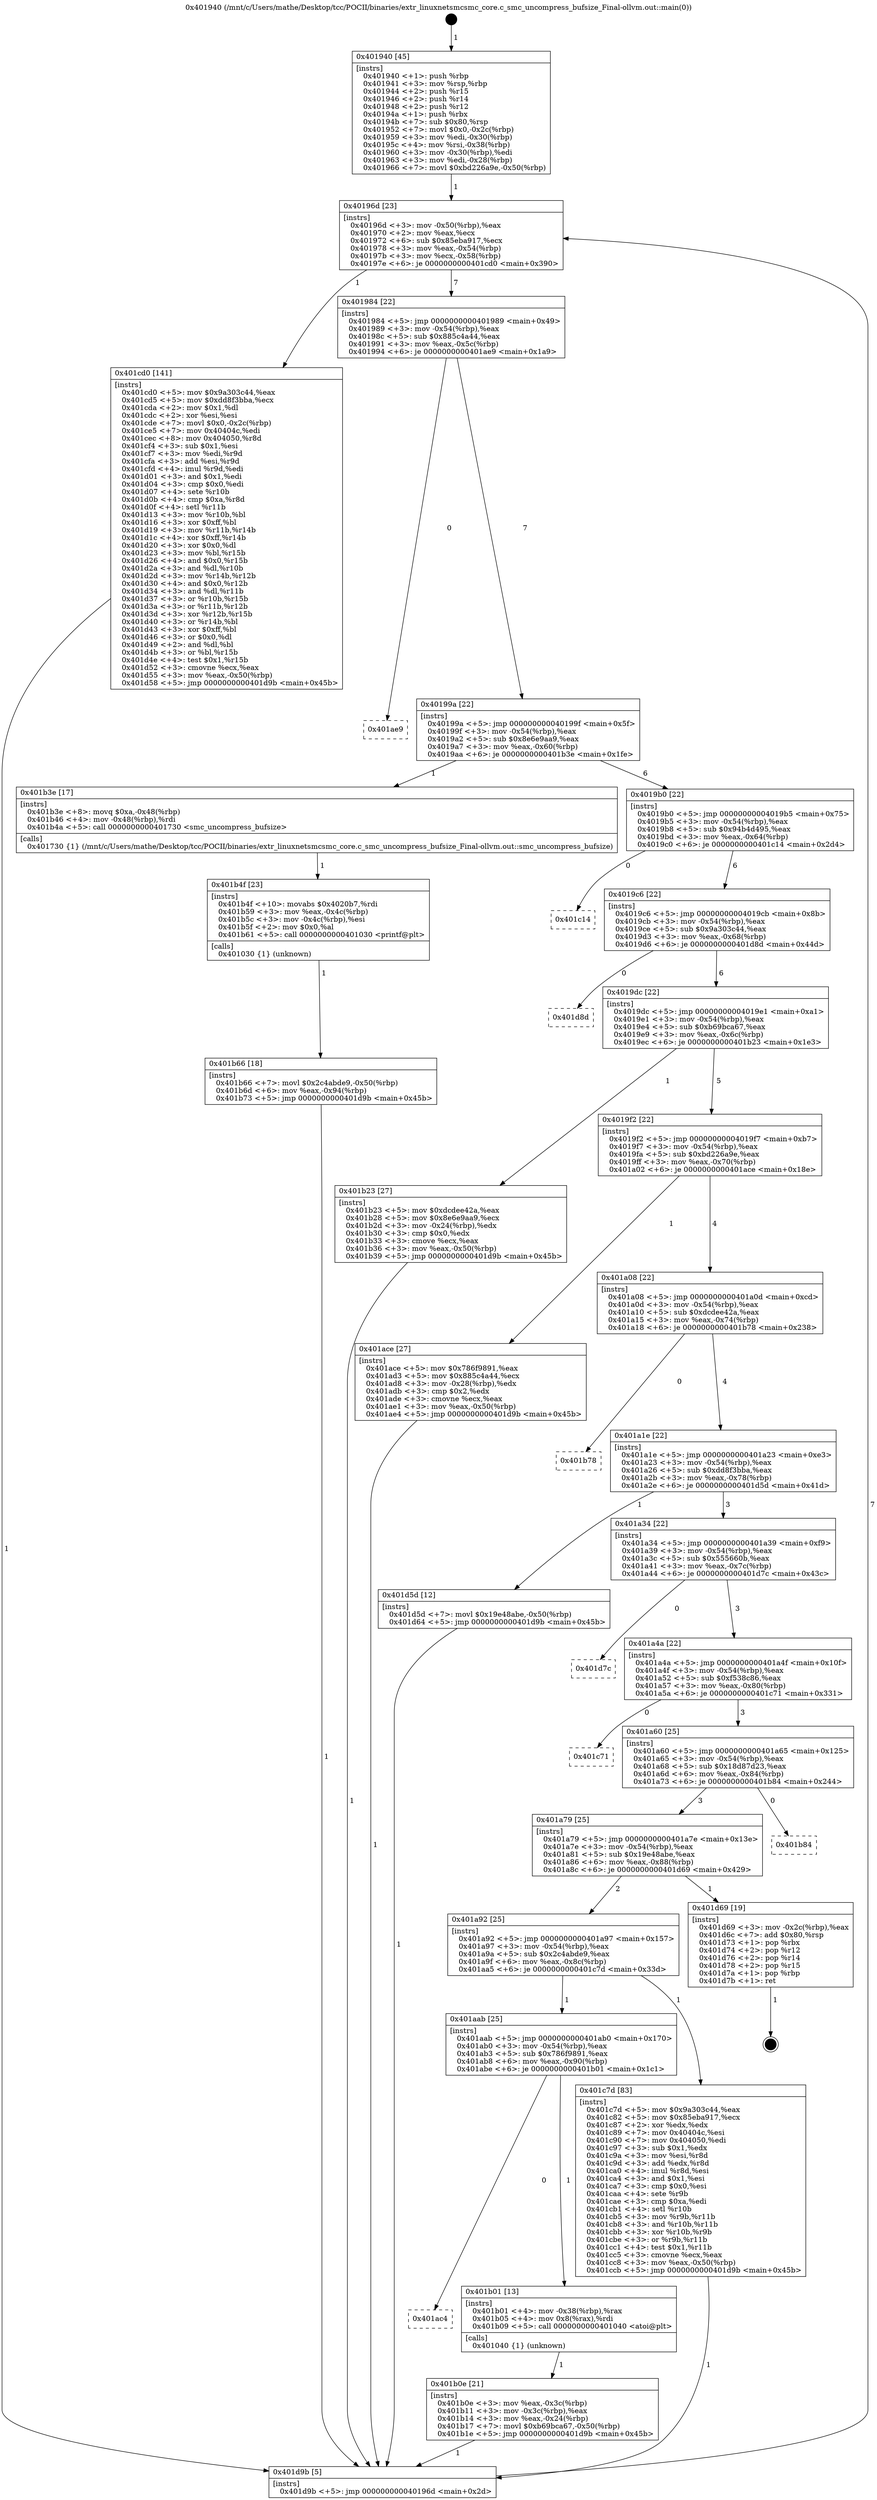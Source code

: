 digraph "0x401940" {
  label = "0x401940 (/mnt/c/Users/mathe/Desktop/tcc/POCII/binaries/extr_linuxnetsmcsmc_core.c_smc_uncompress_bufsize_Final-ollvm.out::main(0))"
  labelloc = "t"
  node[shape=record]

  Entry [label="",width=0.3,height=0.3,shape=circle,fillcolor=black,style=filled]
  "0x40196d" [label="{
     0x40196d [23]\l
     | [instrs]\l
     &nbsp;&nbsp;0x40196d \<+3\>: mov -0x50(%rbp),%eax\l
     &nbsp;&nbsp;0x401970 \<+2\>: mov %eax,%ecx\l
     &nbsp;&nbsp;0x401972 \<+6\>: sub $0x85eba917,%ecx\l
     &nbsp;&nbsp;0x401978 \<+3\>: mov %eax,-0x54(%rbp)\l
     &nbsp;&nbsp;0x40197b \<+3\>: mov %ecx,-0x58(%rbp)\l
     &nbsp;&nbsp;0x40197e \<+6\>: je 0000000000401cd0 \<main+0x390\>\l
  }"]
  "0x401cd0" [label="{
     0x401cd0 [141]\l
     | [instrs]\l
     &nbsp;&nbsp;0x401cd0 \<+5\>: mov $0x9a303c44,%eax\l
     &nbsp;&nbsp;0x401cd5 \<+5\>: mov $0xdd8f3bba,%ecx\l
     &nbsp;&nbsp;0x401cda \<+2\>: mov $0x1,%dl\l
     &nbsp;&nbsp;0x401cdc \<+2\>: xor %esi,%esi\l
     &nbsp;&nbsp;0x401cde \<+7\>: movl $0x0,-0x2c(%rbp)\l
     &nbsp;&nbsp;0x401ce5 \<+7\>: mov 0x40404c,%edi\l
     &nbsp;&nbsp;0x401cec \<+8\>: mov 0x404050,%r8d\l
     &nbsp;&nbsp;0x401cf4 \<+3\>: sub $0x1,%esi\l
     &nbsp;&nbsp;0x401cf7 \<+3\>: mov %edi,%r9d\l
     &nbsp;&nbsp;0x401cfa \<+3\>: add %esi,%r9d\l
     &nbsp;&nbsp;0x401cfd \<+4\>: imul %r9d,%edi\l
     &nbsp;&nbsp;0x401d01 \<+3\>: and $0x1,%edi\l
     &nbsp;&nbsp;0x401d04 \<+3\>: cmp $0x0,%edi\l
     &nbsp;&nbsp;0x401d07 \<+4\>: sete %r10b\l
     &nbsp;&nbsp;0x401d0b \<+4\>: cmp $0xa,%r8d\l
     &nbsp;&nbsp;0x401d0f \<+4\>: setl %r11b\l
     &nbsp;&nbsp;0x401d13 \<+3\>: mov %r10b,%bl\l
     &nbsp;&nbsp;0x401d16 \<+3\>: xor $0xff,%bl\l
     &nbsp;&nbsp;0x401d19 \<+3\>: mov %r11b,%r14b\l
     &nbsp;&nbsp;0x401d1c \<+4\>: xor $0xff,%r14b\l
     &nbsp;&nbsp;0x401d20 \<+3\>: xor $0x0,%dl\l
     &nbsp;&nbsp;0x401d23 \<+3\>: mov %bl,%r15b\l
     &nbsp;&nbsp;0x401d26 \<+4\>: and $0x0,%r15b\l
     &nbsp;&nbsp;0x401d2a \<+3\>: and %dl,%r10b\l
     &nbsp;&nbsp;0x401d2d \<+3\>: mov %r14b,%r12b\l
     &nbsp;&nbsp;0x401d30 \<+4\>: and $0x0,%r12b\l
     &nbsp;&nbsp;0x401d34 \<+3\>: and %dl,%r11b\l
     &nbsp;&nbsp;0x401d37 \<+3\>: or %r10b,%r15b\l
     &nbsp;&nbsp;0x401d3a \<+3\>: or %r11b,%r12b\l
     &nbsp;&nbsp;0x401d3d \<+3\>: xor %r12b,%r15b\l
     &nbsp;&nbsp;0x401d40 \<+3\>: or %r14b,%bl\l
     &nbsp;&nbsp;0x401d43 \<+3\>: xor $0xff,%bl\l
     &nbsp;&nbsp;0x401d46 \<+3\>: or $0x0,%dl\l
     &nbsp;&nbsp;0x401d49 \<+2\>: and %dl,%bl\l
     &nbsp;&nbsp;0x401d4b \<+3\>: or %bl,%r15b\l
     &nbsp;&nbsp;0x401d4e \<+4\>: test $0x1,%r15b\l
     &nbsp;&nbsp;0x401d52 \<+3\>: cmovne %ecx,%eax\l
     &nbsp;&nbsp;0x401d55 \<+3\>: mov %eax,-0x50(%rbp)\l
     &nbsp;&nbsp;0x401d58 \<+5\>: jmp 0000000000401d9b \<main+0x45b\>\l
  }"]
  "0x401984" [label="{
     0x401984 [22]\l
     | [instrs]\l
     &nbsp;&nbsp;0x401984 \<+5\>: jmp 0000000000401989 \<main+0x49\>\l
     &nbsp;&nbsp;0x401989 \<+3\>: mov -0x54(%rbp),%eax\l
     &nbsp;&nbsp;0x40198c \<+5\>: sub $0x885c4a44,%eax\l
     &nbsp;&nbsp;0x401991 \<+3\>: mov %eax,-0x5c(%rbp)\l
     &nbsp;&nbsp;0x401994 \<+6\>: je 0000000000401ae9 \<main+0x1a9\>\l
  }"]
  Exit [label="",width=0.3,height=0.3,shape=circle,fillcolor=black,style=filled,peripheries=2]
  "0x401ae9" [label="{
     0x401ae9\l
  }", style=dashed]
  "0x40199a" [label="{
     0x40199a [22]\l
     | [instrs]\l
     &nbsp;&nbsp;0x40199a \<+5\>: jmp 000000000040199f \<main+0x5f\>\l
     &nbsp;&nbsp;0x40199f \<+3\>: mov -0x54(%rbp),%eax\l
     &nbsp;&nbsp;0x4019a2 \<+5\>: sub $0x8e6e9aa9,%eax\l
     &nbsp;&nbsp;0x4019a7 \<+3\>: mov %eax,-0x60(%rbp)\l
     &nbsp;&nbsp;0x4019aa \<+6\>: je 0000000000401b3e \<main+0x1fe\>\l
  }"]
  "0x401b66" [label="{
     0x401b66 [18]\l
     | [instrs]\l
     &nbsp;&nbsp;0x401b66 \<+7\>: movl $0x2c4abde9,-0x50(%rbp)\l
     &nbsp;&nbsp;0x401b6d \<+6\>: mov %eax,-0x94(%rbp)\l
     &nbsp;&nbsp;0x401b73 \<+5\>: jmp 0000000000401d9b \<main+0x45b\>\l
  }"]
  "0x401b3e" [label="{
     0x401b3e [17]\l
     | [instrs]\l
     &nbsp;&nbsp;0x401b3e \<+8\>: movq $0xa,-0x48(%rbp)\l
     &nbsp;&nbsp;0x401b46 \<+4\>: mov -0x48(%rbp),%rdi\l
     &nbsp;&nbsp;0x401b4a \<+5\>: call 0000000000401730 \<smc_uncompress_bufsize\>\l
     | [calls]\l
     &nbsp;&nbsp;0x401730 \{1\} (/mnt/c/Users/mathe/Desktop/tcc/POCII/binaries/extr_linuxnetsmcsmc_core.c_smc_uncompress_bufsize_Final-ollvm.out::smc_uncompress_bufsize)\l
  }"]
  "0x4019b0" [label="{
     0x4019b0 [22]\l
     | [instrs]\l
     &nbsp;&nbsp;0x4019b0 \<+5\>: jmp 00000000004019b5 \<main+0x75\>\l
     &nbsp;&nbsp;0x4019b5 \<+3\>: mov -0x54(%rbp),%eax\l
     &nbsp;&nbsp;0x4019b8 \<+5\>: sub $0x94b4d495,%eax\l
     &nbsp;&nbsp;0x4019bd \<+3\>: mov %eax,-0x64(%rbp)\l
     &nbsp;&nbsp;0x4019c0 \<+6\>: je 0000000000401c14 \<main+0x2d4\>\l
  }"]
  "0x401b4f" [label="{
     0x401b4f [23]\l
     | [instrs]\l
     &nbsp;&nbsp;0x401b4f \<+10\>: movabs $0x4020b7,%rdi\l
     &nbsp;&nbsp;0x401b59 \<+3\>: mov %eax,-0x4c(%rbp)\l
     &nbsp;&nbsp;0x401b5c \<+3\>: mov -0x4c(%rbp),%esi\l
     &nbsp;&nbsp;0x401b5f \<+2\>: mov $0x0,%al\l
     &nbsp;&nbsp;0x401b61 \<+5\>: call 0000000000401030 \<printf@plt\>\l
     | [calls]\l
     &nbsp;&nbsp;0x401030 \{1\} (unknown)\l
  }"]
  "0x401c14" [label="{
     0x401c14\l
  }", style=dashed]
  "0x4019c6" [label="{
     0x4019c6 [22]\l
     | [instrs]\l
     &nbsp;&nbsp;0x4019c6 \<+5\>: jmp 00000000004019cb \<main+0x8b\>\l
     &nbsp;&nbsp;0x4019cb \<+3\>: mov -0x54(%rbp),%eax\l
     &nbsp;&nbsp;0x4019ce \<+5\>: sub $0x9a303c44,%eax\l
     &nbsp;&nbsp;0x4019d3 \<+3\>: mov %eax,-0x68(%rbp)\l
     &nbsp;&nbsp;0x4019d6 \<+6\>: je 0000000000401d8d \<main+0x44d\>\l
  }"]
  "0x401b0e" [label="{
     0x401b0e [21]\l
     | [instrs]\l
     &nbsp;&nbsp;0x401b0e \<+3\>: mov %eax,-0x3c(%rbp)\l
     &nbsp;&nbsp;0x401b11 \<+3\>: mov -0x3c(%rbp),%eax\l
     &nbsp;&nbsp;0x401b14 \<+3\>: mov %eax,-0x24(%rbp)\l
     &nbsp;&nbsp;0x401b17 \<+7\>: movl $0xb69bca67,-0x50(%rbp)\l
     &nbsp;&nbsp;0x401b1e \<+5\>: jmp 0000000000401d9b \<main+0x45b\>\l
  }"]
  "0x401d8d" [label="{
     0x401d8d\l
  }", style=dashed]
  "0x4019dc" [label="{
     0x4019dc [22]\l
     | [instrs]\l
     &nbsp;&nbsp;0x4019dc \<+5\>: jmp 00000000004019e1 \<main+0xa1\>\l
     &nbsp;&nbsp;0x4019e1 \<+3\>: mov -0x54(%rbp),%eax\l
     &nbsp;&nbsp;0x4019e4 \<+5\>: sub $0xb69bca67,%eax\l
     &nbsp;&nbsp;0x4019e9 \<+3\>: mov %eax,-0x6c(%rbp)\l
     &nbsp;&nbsp;0x4019ec \<+6\>: je 0000000000401b23 \<main+0x1e3\>\l
  }"]
  "0x401ac4" [label="{
     0x401ac4\l
  }", style=dashed]
  "0x401b23" [label="{
     0x401b23 [27]\l
     | [instrs]\l
     &nbsp;&nbsp;0x401b23 \<+5\>: mov $0xdcdee42a,%eax\l
     &nbsp;&nbsp;0x401b28 \<+5\>: mov $0x8e6e9aa9,%ecx\l
     &nbsp;&nbsp;0x401b2d \<+3\>: mov -0x24(%rbp),%edx\l
     &nbsp;&nbsp;0x401b30 \<+3\>: cmp $0x0,%edx\l
     &nbsp;&nbsp;0x401b33 \<+3\>: cmove %ecx,%eax\l
     &nbsp;&nbsp;0x401b36 \<+3\>: mov %eax,-0x50(%rbp)\l
     &nbsp;&nbsp;0x401b39 \<+5\>: jmp 0000000000401d9b \<main+0x45b\>\l
  }"]
  "0x4019f2" [label="{
     0x4019f2 [22]\l
     | [instrs]\l
     &nbsp;&nbsp;0x4019f2 \<+5\>: jmp 00000000004019f7 \<main+0xb7\>\l
     &nbsp;&nbsp;0x4019f7 \<+3\>: mov -0x54(%rbp),%eax\l
     &nbsp;&nbsp;0x4019fa \<+5\>: sub $0xbd226a9e,%eax\l
     &nbsp;&nbsp;0x4019ff \<+3\>: mov %eax,-0x70(%rbp)\l
     &nbsp;&nbsp;0x401a02 \<+6\>: je 0000000000401ace \<main+0x18e\>\l
  }"]
  "0x401b01" [label="{
     0x401b01 [13]\l
     | [instrs]\l
     &nbsp;&nbsp;0x401b01 \<+4\>: mov -0x38(%rbp),%rax\l
     &nbsp;&nbsp;0x401b05 \<+4\>: mov 0x8(%rax),%rdi\l
     &nbsp;&nbsp;0x401b09 \<+5\>: call 0000000000401040 \<atoi@plt\>\l
     | [calls]\l
     &nbsp;&nbsp;0x401040 \{1\} (unknown)\l
  }"]
  "0x401ace" [label="{
     0x401ace [27]\l
     | [instrs]\l
     &nbsp;&nbsp;0x401ace \<+5\>: mov $0x786f9891,%eax\l
     &nbsp;&nbsp;0x401ad3 \<+5\>: mov $0x885c4a44,%ecx\l
     &nbsp;&nbsp;0x401ad8 \<+3\>: mov -0x28(%rbp),%edx\l
     &nbsp;&nbsp;0x401adb \<+3\>: cmp $0x2,%edx\l
     &nbsp;&nbsp;0x401ade \<+3\>: cmovne %ecx,%eax\l
     &nbsp;&nbsp;0x401ae1 \<+3\>: mov %eax,-0x50(%rbp)\l
     &nbsp;&nbsp;0x401ae4 \<+5\>: jmp 0000000000401d9b \<main+0x45b\>\l
  }"]
  "0x401a08" [label="{
     0x401a08 [22]\l
     | [instrs]\l
     &nbsp;&nbsp;0x401a08 \<+5\>: jmp 0000000000401a0d \<main+0xcd\>\l
     &nbsp;&nbsp;0x401a0d \<+3\>: mov -0x54(%rbp),%eax\l
     &nbsp;&nbsp;0x401a10 \<+5\>: sub $0xdcdee42a,%eax\l
     &nbsp;&nbsp;0x401a15 \<+3\>: mov %eax,-0x74(%rbp)\l
     &nbsp;&nbsp;0x401a18 \<+6\>: je 0000000000401b78 \<main+0x238\>\l
  }"]
  "0x401d9b" [label="{
     0x401d9b [5]\l
     | [instrs]\l
     &nbsp;&nbsp;0x401d9b \<+5\>: jmp 000000000040196d \<main+0x2d\>\l
  }"]
  "0x401940" [label="{
     0x401940 [45]\l
     | [instrs]\l
     &nbsp;&nbsp;0x401940 \<+1\>: push %rbp\l
     &nbsp;&nbsp;0x401941 \<+3\>: mov %rsp,%rbp\l
     &nbsp;&nbsp;0x401944 \<+2\>: push %r15\l
     &nbsp;&nbsp;0x401946 \<+2\>: push %r14\l
     &nbsp;&nbsp;0x401948 \<+2\>: push %r12\l
     &nbsp;&nbsp;0x40194a \<+1\>: push %rbx\l
     &nbsp;&nbsp;0x40194b \<+7\>: sub $0x80,%rsp\l
     &nbsp;&nbsp;0x401952 \<+7\>: movl $0x0,-0x2c(%rbp)\l
     &nbsp;&nbsp;0x401959 \<+3\>: mov %edi,-0x30(%rbp)\l
     &nbsp;&nbsp;0x40195c \<+4\>: mov %rsi,-0x38(%rbp)\l
     &nbsp;&nbsp;0x401960 \<+3\>: mov -0x30(%rbp),%edi\l
     &nbsp;&nbsp;0x401963 \<+3\>: mov %edi,-0x28(%rbp)\l
     &nbsp;&nbsp;0x401966 \<+7\>: movl $0xbd226a9e,-0x50(%rbp)\l
  }"]
  "0x401aab" [label="{
     0x401aab [25]\l
     | [instrs]\l
     &nbsp;&nbsp;0x401aab \<+5\>: jmp 0000000000401ab0 \<main+0x170\>\l
     &nbsp;&nbsp;0x401ab0 \<+3\>: mov -0x54(%rbp),%eax\l
     &nbsp;&nbsp;0x401ab3 \<+5\>: sub $0x786f9891,%eax\l
     &nbsp;&nbsp;0x401ab8 \<+6\>: mov %eax,-0x90(%rbp)\l
     &nbsp;&nbsp;0x401abe \<+6\>: je 0000000000401b01 \<main+0x1c1\>\l
  }"]
  "0x401b78" [label="{
     0x401b78\l
  }", style=dashed]
  "0x401a1e" [label="{
     0x401a1e [22]\l
     | [instrs]\l
     &nbsp;&nbsp;0x401a1e \<+5\>: jmp 0000000000401a23 \<main+0xe3\>\l
     &nbsp;&nbsp;0x401a23 \<+3\>: mov -0x54(%rbp),%eax\l
     &nbsp;&nbsp;0x401a26 \<+5\>: sub $0xdd8f3bba,%eax\l
     &nbsp;&nbsp;0x401a2b \<+3\>: mov %eax,-0x78(%rbp)\l
     &nbsp;&nbsp;0x401a2e \<+6\>: je 0000000000401d5d \<main+0x41d\>\l
  }"]
  "0x401c7d" [label="{
     0x401c7d [83]\l
     | [instrs]\l
     &nbsp;&nbsp;0x401c7d \<+5\>: mov $0x9a303c44,%eax\l
     &nbsp;&nbsp;0x401c82 \<+5\>: mov $0x85eba917,%ecx\l
     &nbsp;&nbsp;0x401c87 \<+2\>: xor %edx,%edx\l
     &nbsp;&nbsp;0x401c89 \<+7\>: mov 0x40404c,%esi\l
     &nbsp;&nbsp;0x401c90 \<+7\>: mov 0x404050,%edi\l
     &nbsp;&nbsp;0x401c97 \<+3\>: sub $0x1,%edx\l
     &nbsp;&nbsp;0x401c9a \<+3\>: mov %esi,%r8d\l
     &nbsp;&nbsp;0x401c9d \<+3\>: add %edx,%r8d\l
     &nbsp;&nbsp;0x401ca0 \<+4\>: imul %r8d,%esi\l
     &nbsp;&nbsp;0x401ca4 \<+3\>: and $0x1,%esi\l
     &nbsp;&nbsp;0x401ca7 \<+3\>: cmp $0x0,%esi\l
     &nbsp;&nbsp;0x401caa \<+4\>: sete %r9b\l
     &nbsp;&nbsp;0x401cae \<+3\>: cmp $0xa,%edi\l
     &nbsp;&nbsp;0x401cb1 \<+4\>: setl %r10b\l
     &nbsp;&nbsp;0x401cb5 \<+3\>: mov %r9b,%r11b\l
     &nbsp;&nbsp;0x401cb8 \<+3\>: and %r10b,%r11b\l
     &nbsp;&nbsp;0x401cbb \<+3\>: xor %r10b,%r9b\l
     &nbsp;&nbsp;0x401cbe \<+3\>: or %r9b,%r11b\l
     &nbsp;&nbsp;0x401cc1 \<+4\>: test $0x1,%r11b\l
     &nbsp;&nbsp;0x401cc5 \<+3\>: cmovne %ecx,%eax\l
     &nbsp;&nbsp;0x401cc8 \<+3\>: mov %eax,-0x50(%rbp)\l
     &nbsp;&nbsp;0x401ccb \<+5\>: jmp 0000000000401d9b \<main+0x45b\>\l
  }"]
  "0x401d5d" [label="{
     0x401d5d [12]\l
     | [instrs]\l
     &nbsp;&nbsp;0x401d5d \<+7\>: movl $0x19e48abe,-0x50(%rbp)\l
     &nbsp;&nbsp;0x401d64 \<+5\>: jmp 0000000000401d9b \<main+0x45b\>\l
  }"]
  "0x401a34" [label="{
     0x401a34 [22]\l
     | [instrs]\l
     &nbsp;&nbsp;0x401a34 \<+5\>: jmp 0000000000401a39 \<main+0xf9\>\l
     &nbsp;&nbsp;0x401a39 \<+3\>: mov -0x54(%rbp),%eax\l
     &nbsp;&nbsp;0x401a3c \<+5\>: sub $0x555660b,%eax\l
     &nbsp;&nbsp;0x401a41 \<+3\>: mov %eax,-0x7c(%rbp)\l
     &nbsp;&nbsp;0x401a44 \<+6\>: je 0000000000401d7c \<main+0x43c\>\l
  }"]
  "0x401a92" [label="{
     0x401a92 [25]\l
     | [instrs]\l
     &nbsp;&nbsp;0x401a92 \<+5\>: jmp 0000000000401a97 \<main+0x157\>\l
     &nbsp;&nbsp;0x401a97 \<+3\>: mov -0x54(%rbp),%eax\l
     &nbsp;&nbsp;0x401a9a \<+5\>: sub $0x2c4abde9,%eax\l
     &nbsp;&nbsp;0x401a9f \<+6\>: mov %eax,-0x8c(%rbp)\l
     &nbsp;&nbsp;0x401aa5 \<+6\>: je 0000000000401c7d \<main+0x33d\>\l
  }"]
  "0x401d7c" [label="{
     0x401d7c\l
  }", style=dashed]
  "0x401a4a" [label="{
     0x401a4a [22]\l
     | [instrs]\l
     &nbsp;&nbsp;0x401a4a \<+5\>: jmp 0000000000401a4f \<main+0x10f\>\l
     &nbsp;&nbsp;0x401a4f \<+3\>: mov -0x54(%rbp),%eax\l
     &nbsp;&nbsp;0x401a52 \<+5\>: sub $0xf538c86,%eax\l
     &nbsp;&nbsp;0x401a57 \<+3\>: mov %eax,-0x80(%rbp)\l
     &nbsp;&nbsp;0x401a5a \<+6\>: je 0000000000401c71 \<main+0x331\>\l
  }"]
  "0x401d69" [label="{
     0x401d69 [19]\l
     | [instrs]\l
     &nbsp;&nbsp;0x401d69 \<+3\>: mov -0x2c(%rbp),%eax\l
     &nbsp;&nbsp;0x401d6c \<+7\>: add $0x80,%rsp\l
     &nbsp;&nbsp;0x401d73 \<+1\>: pop %rbx\l
     &nbsp;&nbsp;0x401d74 \<+2\>: pop %r12\l
     &nbsp;&nbsp;0x401d76 \<+2\>: pop %r14\l
     &nbsp;&nbsp;0x401d78 \<+2\>: pop %r15\l
     &nbsp;&nbsp;0x401d7a \<+1\>: pop %rbp\l
     &nbsp;&nbsp;0x401d7b \<+1\>: ret\l
  }"]
  "0x401c71" [label="{
     0x401c71\l
  }", style=dashed]
  "0x401a60" [label="{
     0x401a60 [25]\l
     | [instrs]\l
     &nbsp;&nbsp;0x401a60 \<+5\>: jmp 0000000000401a65 \<main+0x125\>\l
     &nbsp;&nbsp;0x401a65 \<+3\>: mov -0x54(%rbp),%eax\l
     &nbsp;&nbsp;0x401a68 \<+5\>: sub $0x18d87d23,%eax\l
     &nbsp;&nbsp;0x401a6d \<+6\>: mov %eax,-0x84(%rbp)\l
     &nbsp;&nbsp;0x401a73 \<+6\>: je 0000000000401b84 \<main+0x244\>\l
  }"]
  "0x401a79" [label="{
     0x401a79 [25]\l
     | [instrs]\l
     &nbsp;&nbsp;0x401a79 \<+5\>: jmp 0000000000401a7e \<main+0x13e\>\l
     &nbsp;&nbsp;0x401a7e \<+3\>: mov -0x54(%rbp),%eax\l
     &nbsp;&nbsp;0x401a81 \<+5\>: sub $0x19e48abe,%eax\l
     &nbsp;&nbsp;0x401a86 \<+6\>: mov %eax,-0x88(%rbp)\l
     &nbsp;&nbsp;0x401a8c \<+6\>: je 0000000000401d69 \<main+0x429\>\l
  }"]
  "0x401b84" [label="{
     0x401b84\l
  }", style=dashed]
  Entry -> "0x401940" [label=" 1"]
  "0x40196d" -> "0x401cd0" [label=" 1"]
  "0x40196d" -> "0x401984" [label=" 7"]
  "0x401d69" -> Exit [label=" 1"]
  "0x401984" -> "0x401ae9" [label=" 0"]
  "0x401984" -> "0x40199a" [label=" 7"]
  "0x401d5d" -> "0x401d9b" [label=" 1"]
  "0x40199a" -> "0x401b3e" [label=" 1"]
  "0x40199a" -> "0x4019b0" [label=" 6"]
  "0x401cd0" -> "0x401d9b" [label=" 1"]
  "0x4019b0" -> "0x401c14" [label=" 0"]
  "0x4019b0" -> "0x4019c6" [label=" 6"]
  "0x401c7d" -> "0x401d9b" [label=" 1"]
  "0x4019c6" -> "0x401d8d" [label=" 0"]
  "0x4019c6" -> "0x4019dc" [label=" 6"]
  "0x401b66" -> "0x401d9b" [label=" 1"]
  "0x4019dc" -> "0x401b23" [label=" 1"]
  "0x4019dc" -> "0x4019f2" [label=" 5"]
  "0x401b4f" -> "0x401b66" [label=" 1"]
  "0x4019f2" -> "0x401ace" [label=" 1"]
  "0x4019f2" -> "0x401a08" [label=" 4"]
  "0x401ace" -> "0x401d9b" [label=" 1"]
  "0x401940" -> "0x40196d" [label=" 1"]
  "0x401d9b" -> "0x40196d" [label=" 7"]
  "0x401b3e" -> "0x401b4f" [label=" 1"]
  "0x401a08" -> "0x401b78" [label=" 0"]
  "0x401a08" -> "0x401a1e" [label=" 4"]
  "0x401b0e" -> "0x401d9b" [label=" 1"]
  "0x401a1e" -> "0x401d5d" [label=" 1"]
  "0x401a1e" -> "0x401a34" [label=" 3"]
  "0x401b01" -> "0x401b0e" [label=" 1"]
  "0x401a34" -> "0x401d7c" [label=" 0"]
  "0x401a34" -> "0x401a4a" [label=" 3"]
  "0x401aab" -> "0x401b01" [label=" 1"]
  "0x401a4a" -> "0x401c71" [label=" 0"]
  "0x401a4a" -> "0x401a60" [label=" 3"]
  "0x401b23" -> "0x401d9b" [label=" 1"]
  "0x401a60" -> "0x401b84" [label=" 0"]
  "0x401a60" -> "0x401a79" [label=" 3"]
  "0x401a92" -> "0x401aab" [label=" 1"]
  "0x401a79" -> "0x401d69" [label=" 1"]
  "0x401a79" -> "0x401a92" [label=" 2"]
  "0x401aab" -> "0x401ac4" [label=" 0"]
  "0x401a92" -> "0x401c7d" [label=" 1"]
}
